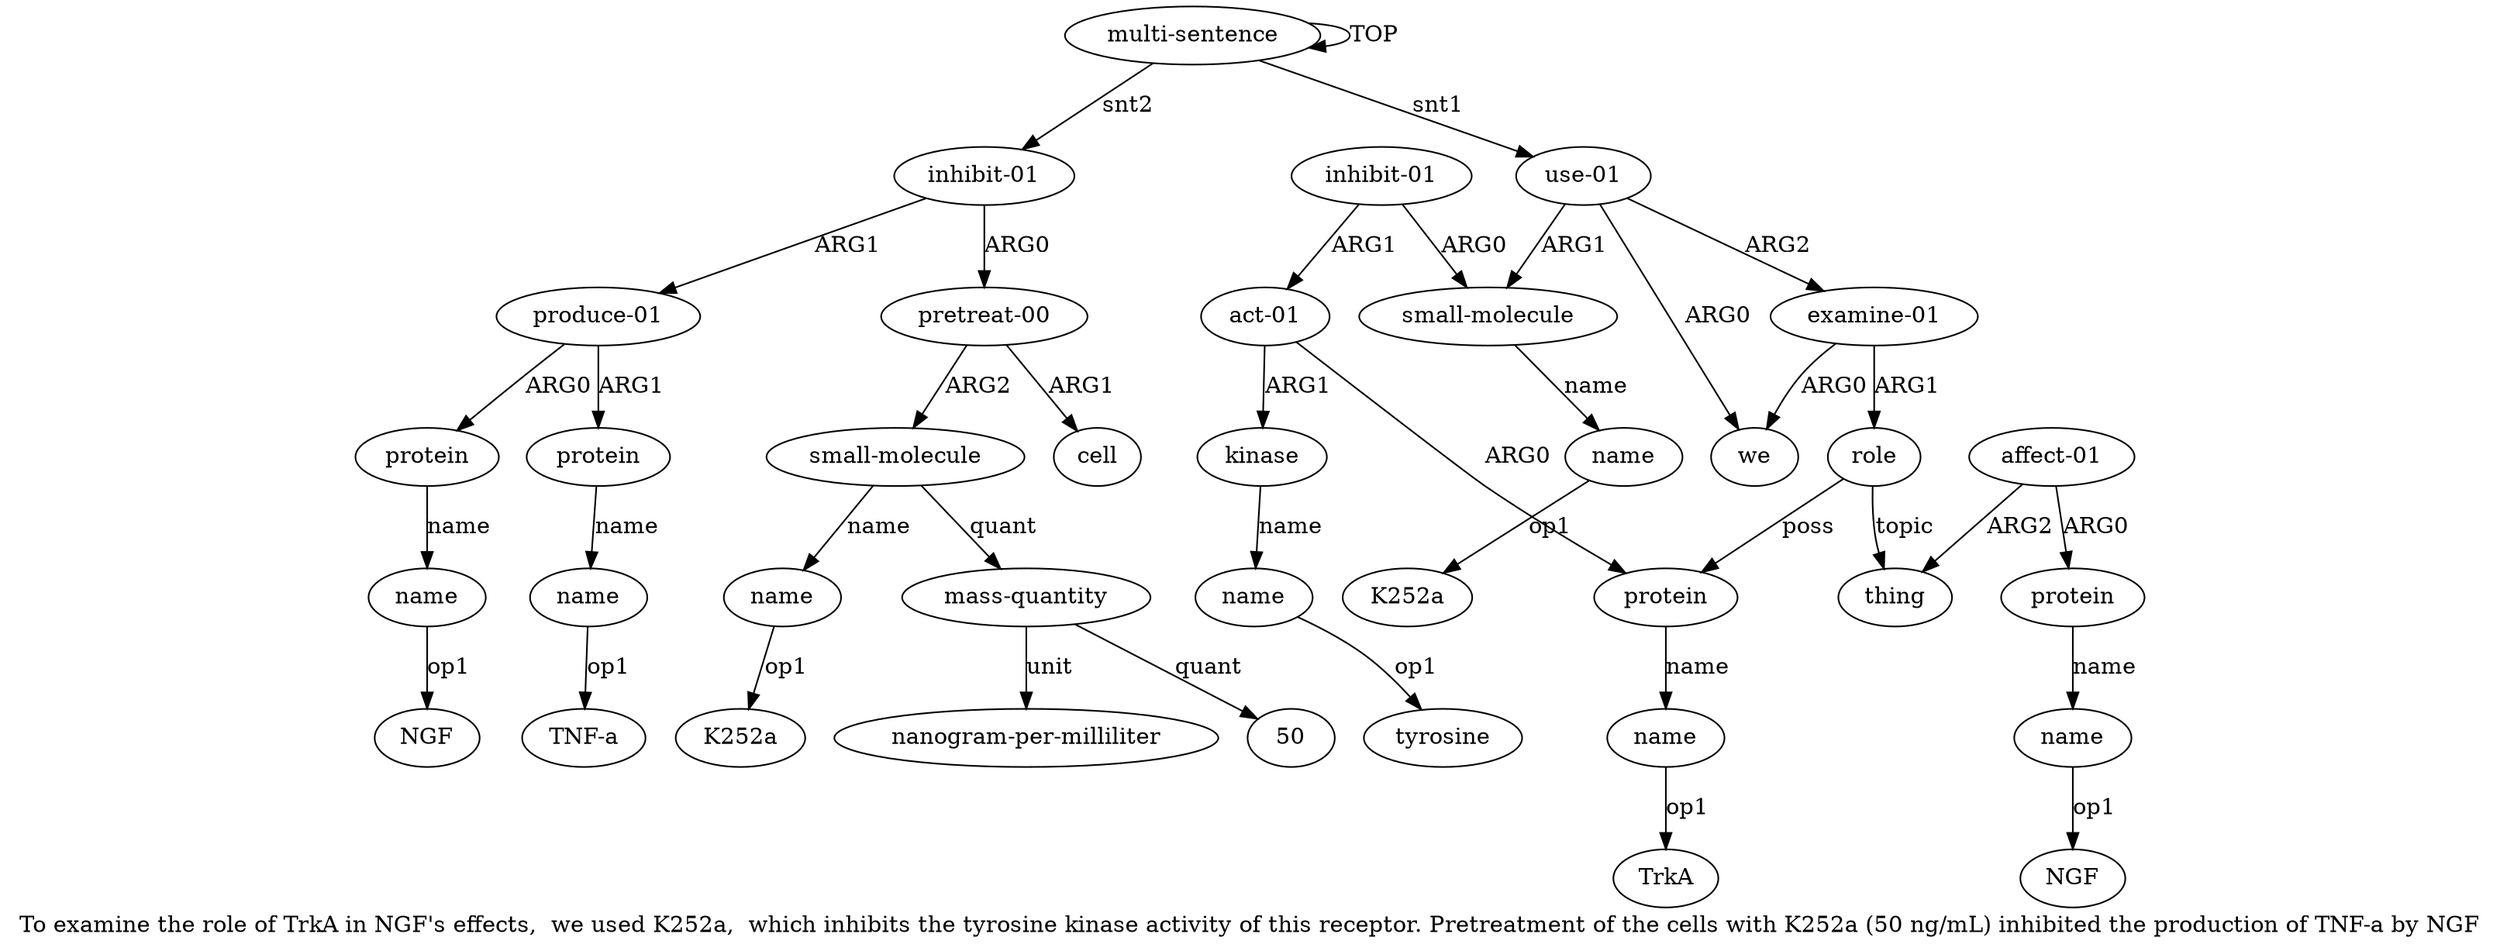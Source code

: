 digraph  {
	graph [label="To examine the role of TrkA in NGF's effects,  we used K252a,  which inhibits the tyrosine kinase activity of this receptor. Pretreatment \
of the cells with K252a (50 ng/mL) inhibited the production of TNF-a by NGF"];
	node [label="\N"];
	a20	 [color=black,
		gold_ind=20,
		gold_label="small-molecule",
		label="small-molecule",
		test_ind=20,
		test_label="small-molecule"];
	a21	 [color=black,
		gold_ind=21,
		gold_label=name,
		label=name,
		test_ind=21,
		test_label=name];
	a20 -> a21 [key=0,
	color=black,
	gold_label=name,
	label=name,
	test_label=name];
a22 [color=black,
	gold_ind=22,
	gold_label="mass-quantity",
	label="mass-quantity",
	test_ind=22,
	test_label="mass-quantity"];
a20 -> a22 [key=0,
color=black,
gold_label=quant,
label=quant,
test_label=quant];
"a21 K252a" [color=black,
gold_ind=-1,
gold_label=K252a,
label=K252a,
test_ind=-1,
test_label=K252a];
a21 -> "a21 K252a" [key=0,
color=black,
gold_label=op1,
label=op1,
test_label=op1];
a23 [color=black,
gold_ind=23,
gold_label="nanogram-per-milliliter",
label="nanogram-per-milliliter",
test_ind=23,
test_label="nanogram-per-milliliter"];
a22 -> a23 [key=0,
color=black,
gold_label=unit,
label=unit,
test_label=unit];
"a22 50" [color=black,
gold_ind=-1,
gold_label=50,
label=50,
test_ind=-1,
test_label=50];
a22 -> "a22 50" [key=0,
color=black,
gold_label=quant,
label=quant,
test_label=quant];
a24 [color=black,
gold_ind=24,
gold_label="produce-01",
label="produce-01",
test_ind=24,
test_label="produce-01"];
a25 [color=black,
gold_ind=25,
gold_label=protein,
label=protein,
test_ind=25,
test_label=protein];
a24 -> a25 [key=0,
color=black,
gold_label=ARG0,
label=ARG0,
test_label=ARG0];
a27 [color=black,
gold_ind=27,
gold_label=protein,
label=protein,
test_ind=27,
test_label=protein];
a24 -> a27 [key=0,
color=black,
gold_label=ARG1,
label=ARG1,
test_label=ARG1];
a26 [color=black,
gold_ind=26,
gold_label=name,
label=name,
test_ind=26,
test_label=name];
a25 -> a26 [key=0,
color=black,
gold_label=name,
label=name,
test_label=name];
"a26 NGF" [color=black,
gold_ind=-1,
gold_label=NGF,
label=NGF,
test_ind=-1,
test_label=NGF];
a26 -> "a26 NGF" [key=0,
color=black,
gold_label=op1,
label=op1,
test_label=op1];
a28 [color=black,
gold_ind=28,
gold_label=name,
label=name,
test_ind=28,
test_label=name];
a27 -> a28 [key=0,
color=black,
gold_label=name,
label=name,
test_label=name];
"a28 TNF-a" [color=black,
gold_ind=-1,
gold_label="TNF-a",
label="TNF-a",
test_ind=-1,
test_label="TNF-a"];
a28 -> "a28 TNF-a" [key=0,
color=black,
gold_label=op1,
label=op1,
test_label=op1];
"a12 TrkA" [color=black,
gold_ind=-1,
gold_label=TrkA,
label=TrkA,
test_ind=-1,
test_label=TrkA];
"a16 NGF" [color=black,
gold_ind=-1,
gold_label=NGF,
label=NGF,
test_ind=-1,
test_label=NGF];
"a8 tyrosine" [color=black,
gold_ind=-1,
gold_label=tyrosine,
label=tyrosine,
test_ind=-1,
test_label=tyrosine];
a15 [color=black,
gold_ind=15,
gold_label=protein,
label=protein,
test_ind=15,
test_label=protein];
a16 [color=black,
gold_ind=16,
gold_label=name,
label=name,
test_ind=16,
test_label=name];
a15 -> a16 [key=0,
color=black,
gold_label=name,
label=name,
test_label=name];
a14 [color=black,
gold_ind=14,
gold_label="affect-01",
label="affect-01",
test_ind=14,
test_label="affect-01"];
a14 -> a15 [key=0,
color=black,
gold_label=ARG0,
label=ARG0,
test_label=ARG0];
a13 [color=black,
gold_ind=13,
gold_label=thing,
label=thing,
test_ind=13,
test_label=thing];
a14 -> a13 [key=0,
color=black,
gold_label=ARG2,
label=ARG2,
test_label=ARG2];
a17 [color=black,
gold_ind=17,
gold_label="inhibit-01",
label="inhibit-01",
test_ind=17,
test_label="inhibit-01"];
a17 -> a24 [key=0,
color=black,
gold_label=ARG1,
label=ARG1,
test_label=ARG1];
a18 [color=black,
gold_ind=18,
gold_label="pretreat-00",
label="pretreat-00",
test_ind=18,
test_label="pretreat-00"];
a17 -> a18 [key=0,
color=black,
gold_label=ARG0,
label=ARG0,
test_label=ARG0];
a16 -> "a16 NGF" [key=0,
color=black,
gold_label=op1,
label=op1,
test_label=op1];
a11 [color=black,
gold_ind=11,
gold_label=protein,
label=protein,
test_ind=11,
test_label=protein];
a12 [color=black,
gold_ind=12,
gold_label=name,
label=name,
test_ind=12,
test_label=name];
a11 -> a12 [key=0,
color=black,
gold_label=name,
label=name,
test_label=name];
a10 [color=black,
gold_ind=10,
gold_label=role,
label=role,
test_ind=10,
test_label=role];
a10 -> a11 [key=0,
color=black,
gold_label=poss,
label=poss,
test_label=poss];
a10 -> a13 [key=0,
color=black,
gold_label=topic,
label=topic,
test_label=topic];
a12 -> "a12 TrkA" [key=0,
color=black,
gold_label=op1,
label=op1,
test_label=op1];
a19 [color=black,
gold_ind=19,
gold_label=cell,
label=cell,
test_ind=19,
test_label=cell];
a18 -> a20 [key=0,
color=black,
gold_label=ARG2,
label=ARG2,
test_label=ARG2];
a18 -> a19 [key=0,
color=black,
gold_label=ARG1,
label=ARG1,
test_label=ARG1];
a1 [color=black,
gold_ind=1,
gold_label="use-01",
label="use-01",
test_ind=1,
test_label="use-01"];
a3 [color=black,
gold_ind=3,
gold_label="small-molecule",
label="small-molecule",
test_ind=3,
test_label="small-molecule"];
a1 -> a3 [key=0,
color=black,
gold_label=ARG1,
label=ARG1,
test_label=ARG1];
a2 [color=black,
gold_ind=2,
gold_label=we,
label=we,
test_ind=2,
test_label=we];
a1 -> a2 [key=0,
color=black,
gold_label=ARG0,
label=ARG0,
test_label=ARG0];
a9 [color=black,
gold_ind=9,
gold_label="examine-01",
label="examine-01",
test_ind=9,
test_label="examine-01"];
a1 -> a9 [key=0,
color=black,
gold_label=ARG2,
label=ARG2,
test_label=ARG2];
a0 [color=black,
gold_ind=0,
gold_label="multi-sentence",
label="multi-sentence",
test_ind=0,
test_label="multi-sentence"];
a0 -> a17 [key=0,
color=black,
gold_label=snt2,
label=snt2,
test_label=snt2];
a0 -> a1 [key=0,
color=black,
gold_label=snt1,
label=snt1,
test_label=snt1];
a0 -> a0 [key=0,
color=black,
gold_label=TOP,
label=TOP,
test_label=TOP];
a4 [color=black,
gold_ind=4,
gold_label=name,
label=name,
test_ind=4,
test_label=name];
a3 -> a4 [key=0,
color=black,
gold_label=name,
label=name,
test_label=name];
a5 [color=black,
gold_ind=5,
gold_label="inhibit-01",
label="inhibit-01",
test_ind=5,
test_label="inhibit-01"];
a5 -> a3 [key=0,
color=black,
gold_label=ARG0,
label=ARG0,
test_label=ARG0];
a6 [color=black,
gold_ind=6,
gold_label="act-01",
label="act-01",
test_ind=6,
test_label="act-01"];
a5 -> a6 [key=0,
color=black,
gold_label=ARG1,
label=ARG1,
test_label=ARG1];
"a4 K252a" [color=black,
gold_ind=-1,
gold_label=K252a,
label=K252a,
test_ind=-1,
test_label=K252a];
a4 -> "a4 K252a" [key=0,
color=black,
gold_label=op1,
label=op1,
test_label=op1];
a7 [color=black,
gold_ind=7,
gold_label=kinase,
label=kinase,
test_ind=7,
test_label=kinase];
a8 [color=black,
gold_ind=8,
gold_label=name,
label=name,
test_ind=8,
test_label=name];
a7 -> a8 [key=0,
color=black,
gold_label=name,
label=name,
test_label=name];
a6 -> a11 [key=0,
color=black,
gold_label=ARG0,
label=ARG0,
test_label=ARG0];
a6 -> a7 [key=0,
color=black,
gold_label=ARG1,
label=ARG1,
test_label=ARG1];
a9 -> a10 [key=0,
color=black,
gold_label=ARG1,
label=ARG1,
test_label=ARG1];
a9 -> a2 [key=0,
color=black,
gold_label=ARG0,
label=ARG0,
test_label=ARG0];
a8 -> "a8 tyrosine" [key=0,
color=black,
gold_label=op1,
label=op1,
test_label=op1];
}
